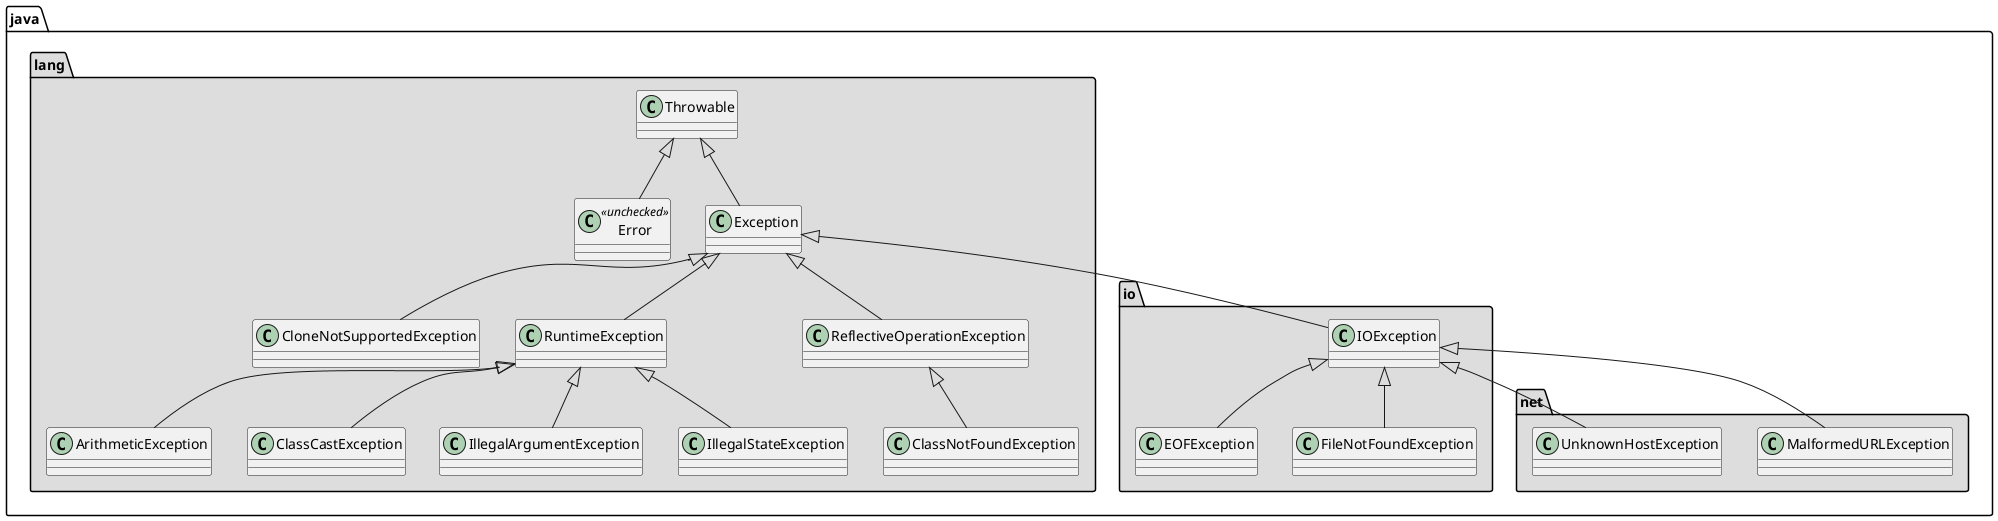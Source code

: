 @startuml

namespace java.lang #DDDDDD {
    class Error << unchecked >>
    Throwable <|-- Error
    Throwable <|-- Exception
    Exception <|-- CloneNotSupportedException
    Exception <|-- RuntimeException
    RuntimeException <|-- ArithmeticException
    RuntimeException <|-- ClassCastException
    RuntimeException <|-- IllegalArgumentException
    RuntimeException <|-- IllegalStateException
    Exception <|-- ReflectiveOperationException
    ReflectiveOperationException <|-- ClassNotFoundException
}

namespace java.io #DDDDDD {
    java.lang.Exception <|-- IOException
    IOException <|-- EOFException
    IOException <|-- FileNotFoundException
}

namespace java.net #DDDDDD {
    java.io.IOException <|-- MalformedURLException
    java.io.IOException <|-- UnknownHostException
}
@enduml